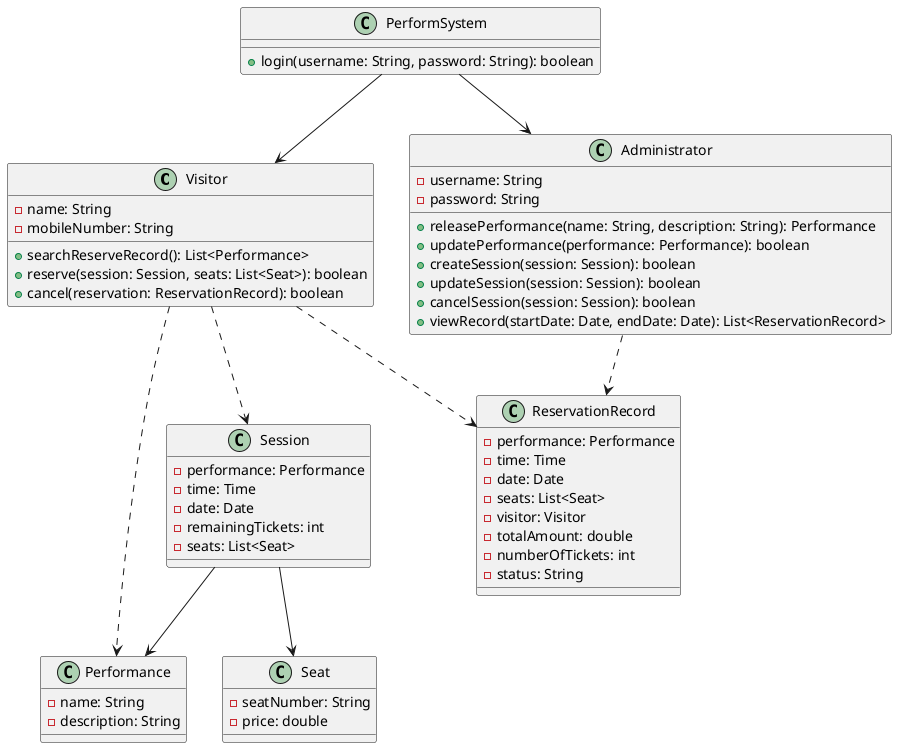 @startuml
class Visitor {
    - name: String
    - mobileNumber: String
    + searchReserveRecord(): List<Performance>
    + reserve(session: Session, seats: List<Seat>): boolean
    + cancel(reservation: ReservationRecord): boolean
}

class Administrator {
    - username: String
    - password: String
    + releasePerformance(name: String, description: String): Performance
    + updatePerformance(performance: Performance): boolean
    + createSession(session: Session): boolean
    + updateSession(session: Session): boolean
    + cancelSession(session: Session): boolean
    + viewRecord(startDate: Date, endDate: Date): List<ReservationRecord>
}

class Performance {
    - name: String
    - description: String
}

class Session {
    - performance: Performance
    - time: Time
    - date: Date
    - remainingTickets: int
    - seats: List<Seat>
}

class Seat {
    - seatNumber: String
    - price: double
}

class ReservationRecord {
    - performance: Performance
    - time: Time
    - date: Date
    - seats: List<Seat>
    - visitor: Visitor
    - totalAmount: double
    - numberOfTickets: int
    - status: String
}

class PerformSystem {
    + login(username: String, password: String): boolean
}

Visitor ..>  ReservationRecord
Administrator ..> ReservationRecord
Session --> Performance
Session --> Seat
Visitor ..> Performance
Visitor ..> Session
PerformSystem --> Visitor
PerformSystem --> Administrator
@enduml
